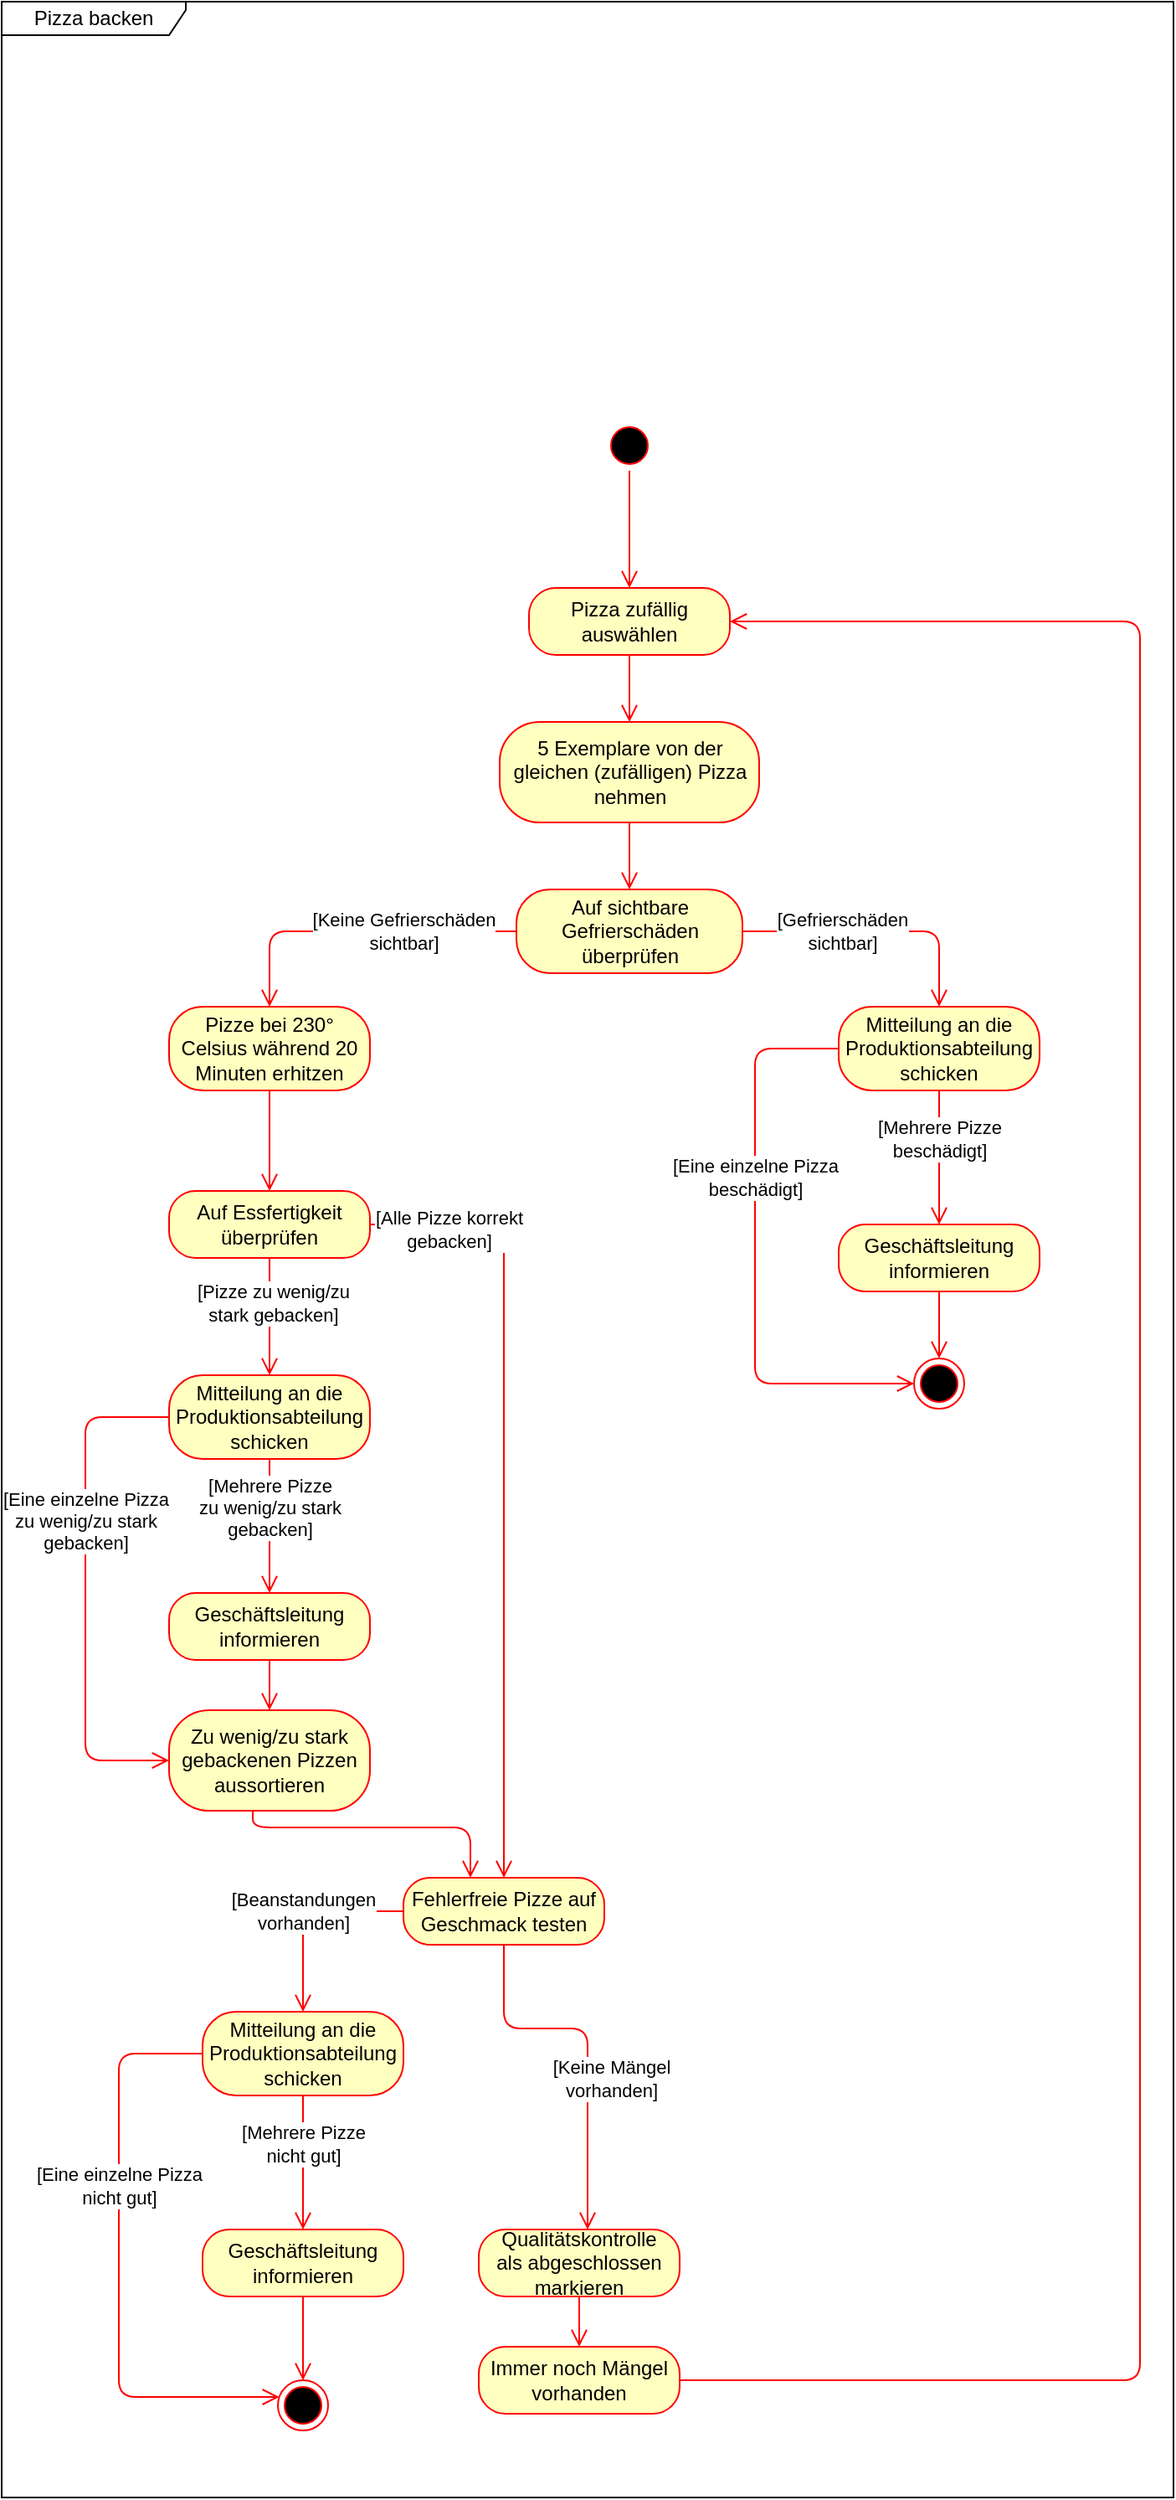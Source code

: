 <mxfile version="13.6.5" type="github">
  <diagram id="ezGaTpR-AKmtANGIafnU" name="Page-1">
    <mxGraphModel dx="1422" dy="1848" grid="1" gridSize="10" guides="1" tooltips="1" connect="1" arrows="1" fold="1" page="1" pageScale="1" pageWidth="850" pageHeight="1100" math="0" shadow="0">
      <root>
        <mxCell id="0" />
        <mxCell id="1" parent="0" />
        <mxCell id="fG3WsD9q_cIxLBwufDan-1" value="" style="ellipse;html=1;shape=startState;fillColor=#000000;strokeColor=#ff0000;" parent="1" vertex="1">
          <mxGeometry x="400" y="-830" width="30" height="30" as="geometry" />
        </mxCell>
        <mxCell id="fG3WsD9q_cIxLBwufDan-2" value="" style="edgeStyle=orthogonalEdgeStyle;html=1;verticalAlign=bottom;endArrow=open;endSize=8;strokeColor=#ff0000;" parent="1" source="fG3WsD9q_cIxLBwufDan-1" target="fG3WsD9q_cIxLBwufDan-3" edge="1">
          <mxGeometry relative="1" as="geometry">
            <mxPoint x="415" y="-740" as="targetPoint" />
          </mxGeometry>
        </mxCell>
        <mxCell id="fG3WsD9q_cIxLBwufDan-3" value="Pizza zufällig auswählen" style="rounded=1;whiteSpace=wrap;html=1;arcSize=40;fontColor=#000000;fillColor=#ffffc0;strokeColor=#ff0000;" parent="1" vertex="1">
          <mxGeometry x="355" y="-730" width="120" height="40" as="geometry" />
        </mxCell>
        <mxCell id="fG3WsD9q_cIxLBwufDan-4" value="" style="edgeStyle=orthogonalEdgeStyle;html=1;verticalAlign=bottom;endArrow=open;endSize=8;strokeColor=#ff0000;" parent="1" source="fG3WsD9q_cIxLBwufDan-3" target="fG3WsD9q_cIxLBwufDan-5" edge="1">
          <mxGeometry relative="1" as="geometry">
            <mxPoint x="415" y="-650" as="targetPoint" />
          </mxGeometry>
        </mxCell>
        <mxCell id="fG3WsD9q_cIxLBwufDan-5" value="5 Exemplare von der gleichen (zufälligen) Pizza nehmen" style="rounded=1;whiteSpace=wrap;html=1;arcSize=40;fontColor=#000000;fillColor=#ffffc0;strokeColor=#ff0000;" parent="1" vertex="1">
          <mxGeometry x="337.5" y="-650" width="155" height="60" as="geometry" />
        </mxCell>
        <mxCell id="fG3WsD9q_cIxLBwufDan-6" value="Auf sichtbare Gefrierschäden überprüfen" style="rounded=1;whiteSpace=wrap;html=1;arcSize=40;fontColor=#000000;fillColor=#ffffc0;strokeColor=#ff0000;" parent="1" vertex="1">
          <mxGeometry x="347.5" y="-550" width="135" height="50" as="geometry" />
        </mxCell>
        <mxCell id="fG3WsD9q_cIxLBwufDan-8" value="" style="edgeStyle=orthogonalEdgeStyle;html=1;verticalAlign=bottom;endArrow=open;endSize=8;strokeColor=#ff0000;" parent="1" source="fG3WsD9q_cIxLBwufDan-5" target="fG3WsD9q_cIxLBwufDan-6" edge="1">
          <mxGeometry relative="1" as="geometry">
            <mxPoint x="425" y="-720" as="targetPoint" />
            <mxPoint x="425" y="-790" as="sourcePoint" />
          </mxGeometry>
        </mxCell>
        <mxCell id="fG3WsD9q_cIxLBwufDan-10" value="" style="edgeStyle=orthogonalEdgeStyle;html=1;verticalAlign=bottom;endArrow=open;endSize=8;strokeColor=#ff0000;" parent="1" source="fG3WsD9q_cIxLBwufDan-6" target="fG3WsD9q_cIxLBwufDan-12" edge="1">
          <mxGeometry relative="1" as="geometry">
            <mxPoint x="230" y="-440" as="targetPoint" />
            <mxPoint x="425" y="-790" as="sourcePoint" />
            <Array as="points">
              <mxPoint x="200" y="-525" />
            </Array>
          </mxGeometry>
        </mxCell>
        <mxCell id="fG3WsD9q_cIxLBwufDan-14" value="&lt;div&gt;[Keine Gefrierschäden&lt;/div&gt;&lt;div&gt;sichtbar]&lt;br&gt;&lt;/div&gt;" style="edgeLabel;html=1;align=center;verticalAlign=middle;resizable=0;points=[];" parent="fG3WsD9q_cIxLBwufDan-10" vertex="1" connectable="0">
          <mxGeometry x="-0.205" y="-1" relative="1" as="geometry">
            <mxPoint x="8.5" y="1" as="offset" />
          </mxGeometry>
        </mxCell>
        <mxCell id="fG3WsD9q_cIxLBwufDan-12" value="Pizze bei 230° Celsius während 20 Minuten erhitzen" style="rounded=1;whiteSpace=wrap;html=1;arcSize=40;fontColor=#000000;fillColor=#ffffc0;strokeColor=#ff0000;" parent="1" vertex="1">
          <mxGeometry x="140" y="-480" width="120" height="50" as="geometry" />
        </mxCell>
        <mxCell id="fG3WsD9q_cIxLBwufDan-13" value="" style="edgeStyle=orthogonalEdgeStyle;html=1;verticalAlign=bottom;endArrow=open;endSize=8;strokeColor=#ff0000;" parent="1" source="fG3WsD9q_cIxLBwufDan-12" target="fG3WsD9q_cIxLBwufDan-25" edge="1">
          <mxGeometry relative="1" as="geometry">
            <mxPoint x="240" y="-340" as="targetPoint" />
            <Array as="points">
              <mxPoint x="200" y="-440" />
              <mxPoint x="200" y="-440" />
            </Array>
          </mxGeometry>
        </mxCell>
        <mxCell id="fG3WsD9q_cIxLBwufDan-15" value="Mitteilung an die Produktionsabteilung schicken" style="rounded=1;whiteSpace=wrap;html=1;arcSize=40;fontColor=#000000;fillColor=#ffffc0;strokeColor=#ff0000;" parent="1" vertex="1">
          <mxGeometry x="540" y="-480" width="120" height="50" as="geometry" />
        </mxCell>
        <mxCell id="fG3WsD9q_cIxLBwufDan-16" value="" style="edgeStyle=orthogonalEdgeStyle;html=1;verticalAlign=bottom;endArrow=open;endSize=8;strokeColor=#ff0000;" parent="1" source="fG3WsD9q_cIxLBwufDan-15" target="fG3WsD9q_cIxLBwufDan-20" edge="1">
          <mxGeometry relative="1" as="geometry">
            <mxPoint x="500" y="-390" as="targetPoint" />
            <Array as="points">
              <mxPoint x="600" y="-390" />
              <mxPoint x="600" y="-390" />
            </Array>
          </mxGeometry>
        </mxCell>
        <mxCell id="fG3WsD9q_cIxLBwufDan-22" value="&lt;div&gt;[Mehrere Pizze&lt;br&gt;&lt;/div&gt;&lt;div&gt;beschädigt]&lt;br&gt;&lt;/div&gt;" style="edgeLabel;html=1;align=center;verticalAlign=middle;resizable=0;points=[];" parent="fG3WsD9q_cIxLBwufDan-16" vertex="1" connectable="0">
          <mxGeometry x="-0.259" y="1" relative="1" as="geometry">
            <mxPoint x="-1" y="-1" as="offset" />
          </mxGeometry>
        </mxCell>
        <mxCell id="fG3WsD9q_cIxLBwufDan-18" value="" style="edgeStyle=orthogonalEdgeStyle;html=1;verticalAlign=bottom;endArrow=open;endSize=8;strokeColor=#ff0000;" parent="1" source="fG3WsD9q_cIxLBwufDan-6" target="fG3WsD9q_cIxLBwufDan-15" edge="1">
          <mxGeometry relative="1" as="geometry">
            <mxPoint x="425" y="-720" as="targetPoint" />
            <mxPoint x="425" y="-790" as="sourcePoint" />
          </mxGeometry>
        </mxCell>
        <mxCell id="fG3WsD9q_cIxLBwufDan-19" value="&lt;div&gt;[Gefrierschäden&lt;/div&gt;&lt;div&gt;sichtbar]&lt;br&gt;&lt;/div&gt;" style="edgeLabel;html=1;align=center;verticalAlign=middle;resizable=0;points=[];" parent="fG3WsD9q_cIxLBwufDan-18" vertex="1" connectable="0">
          <mxGeometry x="-0.666" y="3" relative="1" as="geometry">
            <mxPoint x="32.5" y="3" as="offset" />
          </mxGeometry>
        </mxCell>
        <mxCell id="fG3WsD9q_cIxLBwufDan-20" value="Geschäftsleitung informieren" style="rounded=1;whiteSpace=wrap;html=1;arcSize=40;fontColor=#000000;fillColor=#ffffc0;strokeColor=#ff0000;" parent="1" vertex="1">
          <mxGeometry x="540" y="-350" width="120" height="40" as="geometry" />
        </mxCell>
        <mxCell id="fG3WsD9q_cIxLBwufDan-21" value="" style="edgeStyle=orthogonalEdgeStyle;html=1;verticalAlign=bottom;endArrow=open;endSize=8;strokeColor=#ff0000;" parent="1" source="fG3WsD9q_cIxLBwufDan-20" target="fG3WsD9q_cIxLBwufDan-27" edge="1">
          <mxGeometry relative="1" as="geometry">
            <mxPoint x="510" y="-290" as="targetPoint" />
          </mxGeometry>
        </mxCell>
        <mxCell id="fG3WsD9q_cIxLBwufDan-23" value="" style="edgeStyle=orthogonalEdgeStyle;html=1;verticalAlign=bottom;endArrow=open;endSize=8;strokeColor=#ff0000;" parent="1" source="fG3WsD9q_cIxLBwufDan-15" target="fG3WsD9q_cIxLBwufDan-27" edge="1">
          <mxGeometry relative="1" as="geometry">
            <mxPoint x="460" y="-320" as="targetPoint" />
            <mxPoint x="610" y="-420" as="sourcePoint" />
            <Array as="points">
              <mxPoint x="490" y="-455" />
              <mxPoint x="490" y="-255" />
            </Array>
          </mxGeometry>
        </mxCell>
        <mxCell id="fG3WsD9q_cIxLBwufDan-24" value="&lt;div&gt;[Eine einzelne Pizza&lt;/div&gt;&lt;div&gt;beschädigt]&lt;br&gt;&lt;/div&gt;" style="edgeLabel;html=1;align=center;verticalAlign=middle;resizable=0;points=[];" parent="fG3WsD9q_cIxLBwufDan-23" vertex="1" connectable="0">
          <mxGeometry x="-0.259" y="1" relative="1" as="geometry">
            <mxPoint x="-1" y="-1" as="offset" />
          </mxGeometry>
        </mxCell>
        <mxCell id="fG3WsD9q_cIxLBwufDan-25" value="Auf Essfertigkeit überprüfen" style="rounded=1;whiteSpace=wrap;html=1;arcSize=40;fontColor=#000000;fillColor=#ffffc0;strokeColor=#ff0000;" parent="1" vertex="1">
          <mxGeometry x="140" y="-370" width="120" height="40" as="geometry" />
        </mxCell>
        <mxCell id="fG3WsD9q_cIxLBwufDan-26" value="" style="edgeStyle=orthogonalEdgeStyle;html=1;verticalAlign=bottom;endArrow=open;endSize=8;strokeColor=#ff0000;" parent="1" source="fG3WsD9q_cIxLBwufDan-25" target="fG3WsD9q_cIxLBwufDan-42" edge="1">
          <mxGeometry relative="1" as="geometry">
            <mxPoint x="420" y="45" as="targetPoint" />
          </mxGeometry>
        </mxCell>
        <mxCell id="fG3WsD9q_cIxLBwufDan-46" value="&lt;div&gt;[Alle Pizze korrekt&lt;/div&gt;&lt;div&gt;gebacken]&lt;br&gt;&lt;/div&gt;" style="edgeLabel;html=1;align=center;verticalAlign=middle;resizable=0;points=[];" parent="fG3WsD9q_cIxLBwufDan-26" vertex="1" connectable="0">
          <mxGeometry x="-0.802" y="-3" relative="1" as="geometry">
            <mxPoint as="offset" />
          </mxGeometry>
        </mxCell>
        <mxCell id="fG3WsD9q_cIxLBwufDan-27" value="" style="ellipse;html=1;shape=endState;fillColor=#000000;strokeColor=#ff0000;" parent="1" vertex="1">
          <mxGeometry x="585" y="-270" width="30" height="30" as="geometry" />
        </mxCell>
        <mxCell id="fG3WsD9q_cIxLBwufDan-28" value="Mitteilung an die Produktionsabteilung schicken" style="rounded=1;whiteSpace=wrap;html=1;arcSize=40;fontColor=#000000;fillColor=#ffffc0;strokeColor=#ff0000;" parent="1" vertex="1">
          <mxGeometry x="140" y="-260" width="120" height="50" as="geometry" />
        </mxCell>
        <mxCell id="fG3WsD9q_cIxLBwufDan-29" value="" style="edgeStyle=orthogonalEdgeStyle;html=1;verticalAlign=bottom;endArrow=open;endSize=8;strokeColor=#ff0000;" parent="1" source="fG3WsD9q_cIxLBwufDan-28" target="fG3WsD9q_cIxLBwufDan-31" edge="1">
          <mxGeometry relative="1" as="geometry">
            <mxPoint x="100" y="-140" as="targetPoint" />
            <Array as="points">
              <mxPoint x="200" y="-140" />
              <mxPoint x="200" y="-140" />
            </Array>
          </mxGeometry>
        </mxCell>
        <mxCell id="fG3WsD9q_cIxLBwufDan-30" value="&lt;div&gt;[Mehrere Pizze&lt;br&gt;&lt;/div&gt;&lt;div&gt;zu wenig/zu stark&lt;/div&gt;&lt;div&gt;gebacken]&lt;br&gt;&lt;/div&gt;" style="edgeLabel;html=1;align=center;verticalAlign=middle;resizable=0;points=[];" parent="fG3WsD9q_cIxLBwufDan-29" vertex="1" connectable="0">
          <mxGeometry x="-0.259" y="1" relative="1" as="geometry">
            <mxPoint x="-1" y="-1" as="offset" />
          </mxGeometry>
        </mxCell>
        <mxCell id="fG3WsD9q_cIxLBwufDan-31" value="Geschäftsleitung informieren" style="rounded=1;whiteSpace=wrap;html=1;arcSize=40;fontColor=#000000;fillColor=#ffffc0;strokeColor=#ff0000;" parent="1" vertex="1">
          <mxGeometry x="140" y="-130" width="120" height="40" as="geometry" />
        </mxCell>
        <mxCell id="fG3WsD9q_cIxLBwufDan-32" value="" style="edgeStyle=orthogonalEdgeStyle;html=1;verticalAlign=bottom;endArrow=open;endSize=8;strokeColor=#ff0000;" parent="1" source="fG3WsD9q_cIxLBwufDan-31" edge="1">
          <mxGeometry relative="1" as="geometry">
            <mxPoint x="200" y="-60" as="targetPoint" />
            <Array as="points">
              <mxPoint x="200" y="-80" />
              <mxPoint x="200" y="-80" />
            </Array>
          </mxGeometry>
        </mxCell>
        <mxCell id="fG3WsD9q_cIxLBwufDan-33" value="" style="edgeStyle=orthogonalEdgeStyle;html=1;verticalAlign=bottom;endArrow=open;endSize=8;strokeColor=#ff0000;" parent="1" source="fG3WsD9q_cIxLBwufDan-28" target="fG3WsD9q_cIxLBwufDan-39" edge="1">
          <mxGeometry relative="1" as="geometry">
            <mxPoint x="140" y="-5" as="targetPoint" />
            <mxPoint x="210" y="-170" as="sourcePoint" />
            <Array as="points">
              <mxPoint x="90" y="-235" />
              <mxPoint x="90" y="-30" />
            </Array>
          </mxGeometry>
        </mxCell>
        <mxCell id="fG3WsD9q_cIxLBwufDan-34" value="&lt;div&gt;[Eine einzelne Pizza&lt;/div&gt;&lt;div&gt;zu wenig/zu stark&lt;/div&gt;&lt;div&gt;gebacken]&lt;br&gt;&lt;/div&gt;" style="edgeLabel;html=1;align=center;verticalAlign=middle;resizable=0;points=[];" parent="fG3WsD9q_cIxLBwufDan-33" vertex="1" connectable="0">
          <mxGeometry x="-0.259" y="1" relative="1" as="geometry">
            <mxPoint x="-1" y="-1" as="offset" />
          </mxGeometry>
        </mxCell>
        <mxCell id="fG3WsD9q_cIxLBwufDan-37" value="" style="edgeStyle=orthogonalEdgeStyle;html=1;verticalAlign=bottom;endArrow=open;endSize=8;strokeColor=#ff0000;" parent="1" source="fG3WsD9q_cIxLBwufDan-25" target="fG3WsD9q_cIxLBwufDan-28" edge="1">
          <mxGeometry relative="1" as="geometry">
            <mxPoint x="408" y="-200" as="targetPoint" />
            <mxPoint x="270" y="-340" as="sourcePoint" />
          </mxGeometry>
        </mxCell>
        <mxCell id="fG3WsD9q_cIxLBwufDan-38" value="&lt;div&gt;[Pizze zu wenig/zu &lt;br&gt;&lt;/div&gt;&lt;div&gt;stark gebacken]&lt;/div&gt;" style="edgeLabel;html=1;align=center;verticalAlign=middle;resizable=0;points=[];" parent="fG3WsD9q_cIxLBwufDan-37" vertex="1" connectable="0">
          <mxGeometry x="-0.24" y="2" relative="1" as="geometry">
            <mxPoint as="offset" />
          </mxGeometry>
        </mxCell>
        <mxCell id="fG3WsD9q_cIxLBwufDan-39" value="&lt;div&gt;Zu wenig/zu stark&lt;/div&gt;&lt;div&gt;gebackenen Pizzen&lt;/div&gt;&lt;div&gt;aussortieren&lt;br&gt;&lt;/div&gt;" style="rounded=1;whiteSpace=wrap;html=1;arcSize=40;fontColor=#000000;fillColor=#ffffc0;strokeColor=#ff0000;" parent="1" vertex="1">
          <mxGeometry x="140" y="-60" width="120" height="60" as="geometry" />
        </mxCell>
        <mxCell id="fG3WsD9q_cIxLBwufDan-40" value="" style="edgeStyle=orthogonalEdgeStyle;html=1;verticalAlign=bottom;endArrow=open;endSize=8;strokeColor=#ff0000;" parent="1" source="fG3WsD9q_cIxLBwufDan-39" target="fG3WsD9q_cIxLBwufDan-42" edge="1">
          <mxGeometry relative="1" as="geometry">
            <mxPoint x="320" y="45" as="targetPoint" />
            <Array as="points">
              <mxPoint x="190" y="10" />
              <mxPoint x="320" y="10" />
            </Array>
          </mxGeometry>
        </mxCell>
        <mxCell id="fG3WsD9q_cIxLBwufDan-42" value="&lt;div&gt;Fehlerfreie Pizze auf&lt;/div&gt;&lt;div&gt;Geschmack testen&lt;br&gt;&lt;/div&gt;" style="rounded=1;whiteSpace=wrap;html=1;arcSize=40;fontColor=#000000;fillColor=#ffffc0;strokeColor=#ff0000;" parent="1" vertex="1">
          <mxGeometry x="280" y="40" width="120" height="40" as="geometry" />
        </mxCell>
        <mxCell id="fG3WsD9q_cIxLBwufDan-47" value="" style="edgeStyle=orthogonalEdgeStyle;html=1;verticalAlign=bottom;endArrow=open;endSize=8;strokeColor=#ff0000;" parent="1" source="fG3WsD9q_cIxLBwufDan-42" target="fG3WsD9q_cIxLBwufDan-48" edge="1">
          <mxGeometry relative="1" as="geometry">
            <mxPoint x="380" y="220" as="targetPoint" />
            <mxPoint x="380" y="160" as="sourcePoint" />
            <Array as="points">
              <mxPoint x="220" y="60" />
            </Array>
          </mxGeometry>
        </mxCell>
        <mxCell id="fG3WsD9q_cIxLBwufDan-56" value="&lt;div&gt;[Beanstandungen&lt;/div&gt;&lt;div&gt;vorhanden]&lt;br&gt;&lt;/div&gt;" style="edgeLabel;html=1;align=center;verticalAlign=middle;resizable=0;points=[];" parent="fG3WsD9q_cIxLBwufDan-47" vertex="1" connectable="0">
          <mxGeometry x="-0.3" y="3" relative="1" as="geometry">
            <mxPoint x="-18" y="-3" as="offset" />
          </mxGeometry>
        </mxCell>
        <mxCell id="fG3WsD9q_cIxLBwufDan-48" value="Mitteilung an die Produktionsabteilung schicken" style="rounded=1;whiteSpace=wrap;html=1;arcSize=40;fontColor=#000000;fillColor=#ffffc0;strokeColor=#ff0000;" parent="1" vertex="1">
          <mxGeometry x="160" y="120" width="120" height="50" as="geometry" />
        </mxCell>
        <mxCell id="fG3WsD9q_cIxLBwufDan-49" value="" style="edgeStyle=orthogonalEdgeStyle;html=1;verticalAlign=bottom;endArrow=open;endSize=8;strokeColor=#ff0000;" parent="1" source="fG3WsD9q_cIxLBwufDan-48" target="fG3WsD9q_cIxLBwufDan-51" edge="1">
          <mxGeometry relative="1" as="geometry">
            <mxPoint x="120" y="240" as="targetPoint" />
            <Array as="points">
              <mxPoint x="220" y="240" />
              <mxPoint x="220" y="240" />
            </Array>
          </mxGeometry>
        </mxCell>
        <mxCell id="fG3WsD9q_cIxLBwufDan-50" value="&lt;div&gt;[Mehrere Pizze&lt;br&gt;&lt;/div&gt;nicht gut]" style="edgeLabel;html=1;align=center;verticalAlign=middle;resizable=0;points=[];" parent="fG3WsD9q_cIxLBwufDan-49" vertex="1" connectable="0">
          <mxGeometry x="-0.259" y="1" relative="1" as="geometry">
            <mxPoint x="-1" y="-1" as="offset" />
          </mxGeometry>
        </mxCell>
        <mxCell id="fG3WsD9q_cIxLBwufDan-51" value="Geschäftsleitung informieren" style="rounded=1;whiteSpace=wrap;html=1;arcSize=40;fontColor=#000000;fillColor=#ffffc0;strokeColor=#ff0000;" parent="1" vertex="1">
          <mxGeometry x="160" y="250" width="120" height="40" as="geometry" />
        </mxCell>
        <mxCell id="fG3WsD9q_cIxLBwufDan-52" value="" style="edgeStyle=orthogonalEdgeStyle;html=1;verticalAlign=bottom;endArrow=open;endSize=8;strokeColor=#ff0000;" parent="1" source="fG3WsD9q_cIxLBwufDan-51" target="fG3WsD9q_cIxLBwufDan-57" edge="1">
          <mxGeometry relative="1" as="geometry">
            <mxPoint x="220" y="320" as="targetPoint" />
            <Array as="points" />
          </mxGeometry>
        </mxCell>
        <mxCell id="fG3WsD9q_cIxLBwufDan-53" value="" style="edgeStyle=orthogonalEdgeStyle;html=1;verticalAlign=bottom;endArrow=open;endSize=8;strokeColor=#ff0000;" parent="1" source="fG3WsD9q_cIxLBwufDan-48" target="fG3WsD9q_cIxLBwufDan-57" edge="1">
          <mxGeometry relative="1" as="geometry">
            <mxPoint x="160" y="350" as="targetPoint" />
            <mxPoint x="230" y="210" as="sourcePoint" />
            <Array as="points">
              <mxPoint x="110" y="145" />
              <mxPoint x="110" y="350" />
            </Array>
          </mxGeometry>
        </mxCell>
        <mxCell id="fG3WsD9q_cIxLBwufDan-54" value="&lt;div&gt;[Eine einzelne Pizza&lt;/div&gt;&lt;div&gt;nicht gut]&lt;br&gt;&lt;/div&gt;" style="edgeLabel;html=1;align=center;verticalAlign=middle;resizable=0;points=[];" parent="fG3WsD9q_cIxLBwufDan-53" vertex="1" connectable="0">
          <mxGeometry x="-0.259" y="1" relative="1" as="geometry">
            <mxPoint x="-1" y="-1" as="offset" />
          </mxGeometry>
        </mxCell>
        <mxCell id="fG3WsD9q_cIxLBwufDan-57" value="" style="ellipse;html=1;shape=endState;fillColor=#000000;strokeColor=#ff0000;" parent="1" vertex="1">
          <mxGeometry x="205" y="340" width="30" height="30" as="geometry" />
        </mxCell>
        <mxCell id="fG3WsD9q_cIxLBwufDan-58" value="" style="edgeStyle=orthogonalEdgeStyle;html=1;verticalAlign=bottom;endArrow=open;endSize=8;strokeColor=#ff0000;" parent="1" source="fG3WsD9q_cIxLBwufDan-42" target="fG3WsD9q_cIxLBwufDan-60" edge="1">
          <mxGeometry relative="1" as="geometry">
            <mxPoint x="390" y="210" as="targetPoint" />
            <mxPoint x="290" y="70" as="sourcePoint" />
            <Array as="points">
              <mxPoint x="340" y="130" />
              <mxPoint x="390" y="130" />
            </Array>
          </mxGeometry>
        </mxCell>
        <mxCell id="fG3WsD9q_cIxLBwufDan-59" value="&lt;div&gt;[Keine Mängel&lt;br&gt;&lt;/div&gt;&lt;div&gt;vorhanden]&lt;br&gt;&lt;/div&gt;" style="edgeLabel;html=1;align=center;verticalAlign=middle;resizable=0;points=[];" parent="fG3WsD9q_cIxLBwufDan-58" vertex="1" connectable="0">
          <mxGeometry x="-0.3" y="3" relative="1" as="geometry">
            <mxPoint x="37" y="33" as="offset" />
          </mxGeometry>
        </mxCell>
        <mxCell id="fG3WsD9q_cIxLBwufDan-60" value="&lt;div&gt;Qualitätskontrolle&lt;/div&gt;&lt;div&gt;als abgeschlossen markieren&lt;br&gt;&lt;/div&gt;" style="rounded=1;whiteSpace=wrap;html=1;arcSize=40;fontColor=#000000;fillColor=#ffffc0;strokeColor=#ff0000;" parent="1" vertex="1">
          <mxGeometry x="325" y="250" width="120" height="40" as="geometry" />
        </mxCell>
        <mxCell id="nBok-k7b-bNv9QMP69nb-1" value="Immer noch Mängel vorhanden" style="rounded=1;whiteSpace=wrap;html=1;arcSize=40;fontColor=#000000;fillColor=#ffffc0;strokeColor=#ff0000;" parent="1" vertex="1">
          <mxGeometry x="325" y="320" width="120" height="40" as="geometry" />
        </mxCell>
        <mxCell id="nBok-k7b-bNv9QMP69nb-2" value="" style="edgeStyle=orthogonalEdgeStyle;html=1;verticalAlign=bottom;endArrow=open;endSize=8;strokeColor=#ff0000;" parent="1" source="nBok-k7b-bNv9QMP69nb-1" target="fG3WsD9q_cIxLBwufDan-3" edge="1">
          <mxGeometry relative="1" as="geometry">
            <mxPoint x="385" y="460" as="targetPoint" />
            <Array as="points">
              <mxPoint x="720" y="340" />
              <mxPoint x="720" y="-710" />
            </Array>
          </mxGeometry>
        </mxCell>
        <mxCell id="nBok-k7b-bNv9QMP69nb-3" value="" style="edgeStyle=orthogonalEdgeStyle;html=1;verticalAlign=bottom;endArrow=open;endSize=8;strokeColor=#ff0000;" parent="1" source="fG3WsD9q_cIxLBwufDan-60" target="nBok-k7b-bNv9QMP69nb-1" edge="1">
          <mxGeometry relative="1" as="geometry">
            <mxPoint x="395" y="470" as="targetPoint" />
            <mxPoint x="395" y="410" as="sourcePoint" />
          </mxGeometry>
        </mxCell>
        <mxCell id="8QIDqFDlJOQkvqIUIz7g-1" value="Pizza backen" style="shape=umlFrame;whiteSpace=wrap;html=1;width=110;height=20;" vertex="1" parent="1">
          <mxGeometry x="40" y="-1080" width="700" height="1490" as="geometry" />
        </mxCell>
      </root>
    </mxGraphModel>
  </diagram>
</mxfile>
